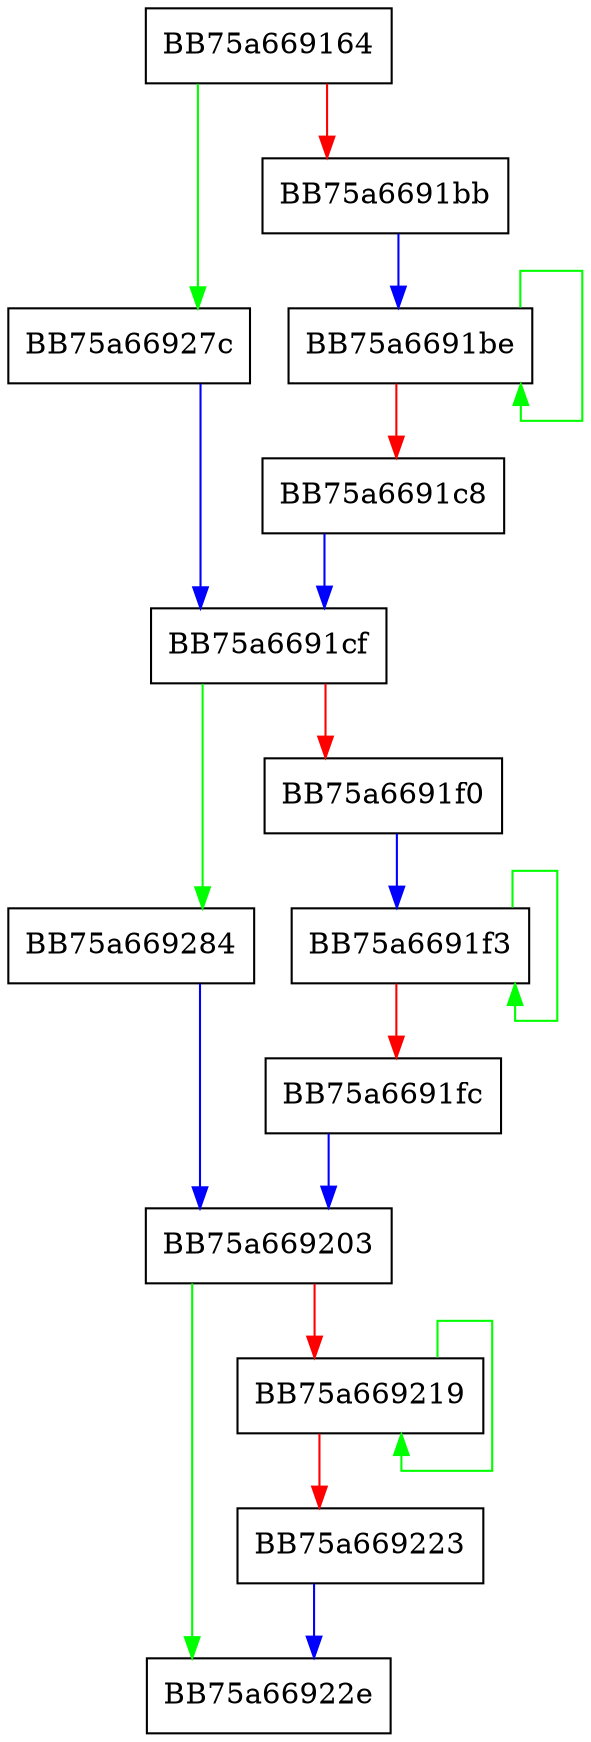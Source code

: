 digraph McTemplateU0pzzz_MPEventWriteTransfer {
  node [shape="box"];
  graph [splines=ortho];
  BB75a669164 -> BB75a66927c [color="green"];
  BB75a669164 -> BB75a6691bb [color="red"];
  BB75a6691bb -> BB75a6691be [color="blue"];
  BB75a6691be -> BB75a6691be [color="green"];
  BB75a6691be -> BB75a6691c8 [color="red"];
  BB75a6691c8 -> BB75a6691cf [color="blue"];
  BB75a6691cf -> BB75a669284 [color="green"];
  BB75a6691cf -> BB75a6691f0 [color="red"];
  BB75a6691f0 -> BB75a6691f3 [color="blue"];
  BB75a6691f3 -> BB75a6691f3 [color="green"];
  BB75a6691f3 -> BB75a6691fc [color="red"];
  BB75a6691fc -> BB75a669203 [color="blue"];
  BB75a669203 -> BB75a66922e [color="green"];
  BB75a669203 -> BB75a669219 [color="red"];
  BB75a669219 -> BB75a669219 [color="green"];
  BB75a669219 -> BB75a669223 [color="red"];
  BB75a669223 -> BB75a66922e [color="blue"];
  BB75a66927c -> BB75a6691cf [color="blue"];
  BB75a669284 -> BB75a669203 [color="blue"];
}